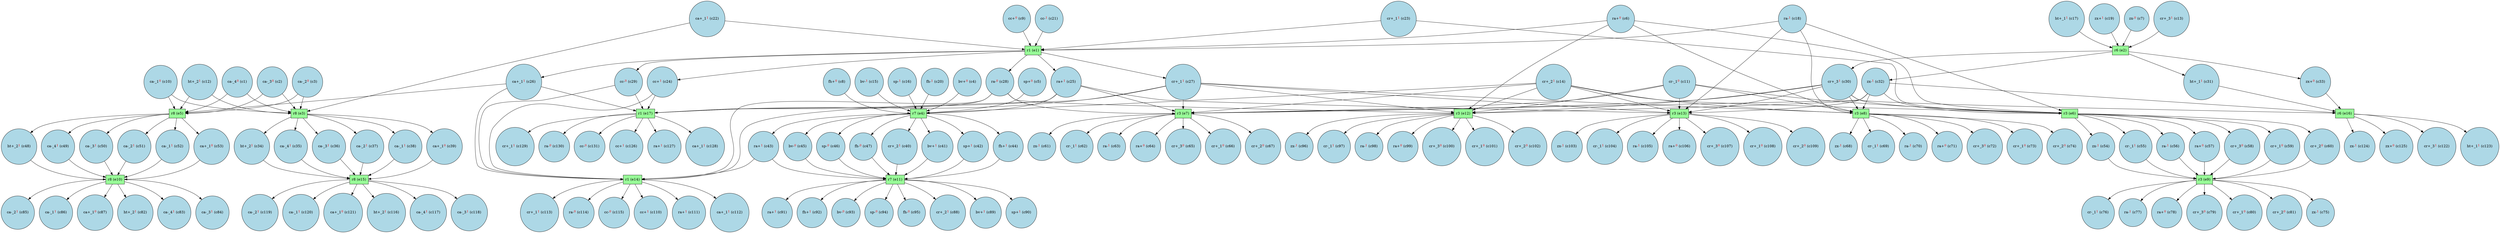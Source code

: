 digraph test {
  c1 -> e5;
  c1 -> e3;
  c2 -> e5;
  c2 -> e3;
  c3 -> e5;
  c3 -> e3;
  c4 -> e4;
  c5 -> e4;
  c6 -> e12;
  c6 -> e8;
  c6 -> e6;
  c6 -> e1;
  c7 -> e2;
  c8 -> e4;
  c9 -> e1;
  c10 -> e5;
  c10 -> e3;
  c11 -> e12;
  c11 -> e8;
  c11 -> e13;
  c11 -> e7;
  c11 -> e6;
  c12 -> e5;
  c12 -> e3;
  c13 -> e2;
  c14 -> e12;
  c14 -> e8;
  c14 -> e13;
  c14 -> e7;
  c14 -> e6;
  c14 -> e4;
  c15 -> e4;
  c16 -> e4;
  c17 -> e2;
  c18 -> e8;
  c18 -> e13;
  c18 -> e6;
  c18 -> e1;
  c19 -> e2;
  c20 -> e4;
  c21 -> e1;
  c22 -> e3;
  c22 -> e1;
  c23 -> e6;
  c23 -> e1;
  e1 -> c24;
  c24 -> e14;
  c24 -> e17;
  e1 -> c25;
  c25 -> e13;
  c25 -> e7;
  c25 -> e4;
  c25 -> e17;
  e1 -> c26;
  c26 -> e14;
  c26 -> e5;
  c26 -> e17;
  e1 -> c27;
  c27 -> e12;
  c27 -> e8;
  c27 -> e13;
  c27 -> e7;
  c27 -> e14;
  c27 -> e17;
  e1 -> c28;
  c28 -> e12;
  c28 -> e7;
  c28 -> e14;
  c28 -> e17;
  e1 -> c29;
  c29 -> e14;
  c29 -> e17;
  e2 -> c30;
  c30 -> e12;
  c30 -> e8;
  c30 -> e13;
  c30 -> e7;
  c30 -> e16;
  c30 -> e6;
  e2 -> c31;
  c31 -> e16;
  e2 -> c32;
  c32 -> e12;
  c32 -> e8;
  c32 -> e13;
  c32 -> e7;
  c32 -> e16;
  c32 -> e6;
  e2 -> c33;
  c33 -> e16;
  e3 -> c34;
  c34 -> e15;
  e3 -> c35;
  c35 -> e15;
  e3 -> c36;
  c36 -> e15;
  e3 -> c37;
  c37 -> e15;
  e3 -> c38;
  c38 -> e15;
  e3 -> c39;
  c39 -> e15;
  e4 -> c40;
  c40 -> e11;
  e4 -> c41;
  c41 -> e11;
  e4 -> c42;
  c42 -> e11;
  e4 -> c43;
  c43 -> e11;
  c43 -> e14;
  e4 -> c44;
  c44 -> e11;
  e4 -> c45;
  c45 -> e11;
  e4 -> c46;
  c46 -> e11;
  e4 -> c47;
  c47 -> e11;
  e5 -> c48;
  c48 -> e10;
  e5 -> c49;
  c49 -> e10;
  e5 -> c50;
  c50 -> e10;
  e5 -> c51;
  c51 -> e10;
  e5 -> c52;
  c52 -> e10;
  e5 -> c53;
  c53 -> e10;
  e6 -> c54;
  c54 -> e9;
  e6 -> c55;
  c55 -> e9;
  e6 -> c56;
  c56 -> e9;
  e6 -> c57;
  c57 -> e9;
  e6 -> c58;
  c58 -> e9;
  e6 -> c59;
  c59 -> e9;
  e6 -> c60;
  c60 -> e9;
  e7 -> c61;
  e7 -> c62;
  e7 -> c63;
  e7 -> c64;
  e7 -> c65;
  e7 -> c66;
  e7 -> c67;
  e8 -> c68;
  e8 -> c69;
  e8 -> c70;
  e8 -> c71;
  e8 -> c72;
  e8 -> c73;
  e8 -> c74;
  e9 -> c75;
  e9 -> c76;
  e9 -> c77;
  e9 -> c78;
  e9 -> c79;
  e9 -> c80;
  e9 -> c81;
  e10 -> c82;
  e10 -> c83;
  e10 -> c84;
  e10 -> c85;
  e10 -> c86;
  e10 -> c87;
  e11 -> c88;
  e11 -> c89;
  e11 -> c90;
  e11 -> c91;
  e11 -> c92;
  e11 -> c93;
  e11 -> c94;
  e11 -> c95;
  e12 -> c96;
  e12 -> c97;
  e12 -> c98;
  e12 -> c99;
  e12 -> c100;
  e12 -> c101;
  e12 -> c102;
  e13 -> c103;
  e13 -> c104;
  e13 -> c105;
  e13 -> c106;
  e13 -> c107;
  e13 -> c108;
  e13 -> c109;
  e14 -> c110;
  e14 -> c111;
  e14 -> c112;
  e14 -> c113;
  e14 -> c114;
  e14 -> c115;
  e15 -> c116;
  e15 -> c117;
  e15 -> c118;
  e15 -> c119;
  e15 -> c120;
  e15 -> c121;
  e16 -> c122;
  e16 -> c123;
  e16 -> c124;
  e16 -> c125;
  e17 -> c126;
  e17 -> c127;
  e17 -> c128;
  e17 -> c129;
  e17 -> c130;
  e17 -> c131;
  c1 [fillcolor=lightblue label= <ca-_4<FONT COLOR="red"><SUP>0</SUP></FONT>&nbsp;(c1)> shape=circle style=filled];
  c2 [fillcolor=lightblue label= <ca-_3<FONT COLOR="red"><SUP>0</SUP></FONT>&nbsp;(c2)> shape=circle style=filled];
  c3 [fillcolor=lightblue label= <ca-_2<FONT COLOR="red"><SUP>0</SUP></FONT>&nbsp;(c3)> shape=circle style=filled];
  c4 [fillcolor=lightblue label= <bv+<FONT COLOR="red"><SUP>0</SUP></FONT>&nbsp;(c4)> shape=circle style=filled];
  c5 [fillcolor=lightblue label= <sp+<FONT COLOR="red"><SUP>0</SUP></FONT>&nbsp;(c5)> shape=circle style=filled];
  c6 [fillcolor=lightblue label= <ra+<FONT COLOR="red"><SUP>0</SUP></FONT>&nbsp;(c6)> shape=circle style=filled];
  c7 [fillcolor=lightblue label= <zx-<FONT COLOR="red"><SUP>0</SUP></FONT>&nbsp;(c7)> shape=circle style=filled];
  c8 [fillcolor=lightblue label= <fh+<FONT COLOR="red"><SUP>0</SUP></FONT>&nbsp;(c8)> shape=circle style=filled];
  c9 [fillcolor=lightblue label= <cc+<FONT COLOR="red"><SUP>0</SUP></FONT>&nbsp;(c9)> shape=circle style=filled];
  c10 [fillcolor=lightblue label= <ca-_1<FONT COLOR="red"><SUP>0</SUP></FONT>&nbsp;(c10)> shape=circle style=filled];
  c11 [fillcolor=lightblue label= <cr-_1<FONT COLOR="red"><SUP>0</SUP></FONT>&nbsp;(c11)> shape=circle style=filled];
  c12 [fillcolor=lightblue label= <ht+_2<FONT COLOR="red"><SUP>1</SUP></FONT>&nbsp;(c12)> shape=circle style=filled];
  c13 [fillcolor=lightblue label= <cr+_3<FONT COLOR="red"><SUP>1</SUP></FONT>&nbsp;(c13)> shape=circle style=filled];
  c14 [fillcolor=lightblue label= <cr+_2<FONT COLOR="red"><SUP>1</SUP></FONT>&nbsp;(c14)> shape=circle style=filled];
  c15 [fillcolor=lightblue label= <bv-<FONT COLOR="red"><SUP>1</SUP></FONT>&nbsp;(c15)> shape=circle style=filled];
  c16 [fillcolor=lightblue label= <sp-<FONT COLOR="red"><SUP>1</SUP></FONT>&nbsp;(c16)> shape=circle style=filled];
  c17 [fillcolor=lightblue label= <ht+_1<FONT COLOR="red"><SUP>1</SUP></FONT>&nbsp;(c17)> shape=circle style=filled];
  c18 [fillcolor=lightblue label= <ra-<FONT COLOR="red"><SUP>1</SUP></FONT>&nbsp;(c18)> shape=circle style=filled];
  c19 [fillcolor=lightblue label= <zx+<FONT COLOR="red"><SUP>1</SUP></FONT>&nbsp;(c19)> shape=circle style=filled];
  c20 [fillcolor=lightblue label= <fh-<FONT COLOR="red"><SUP>1</SUP></FONT>&nbsp;(c20)> shape=circle style=filled];
  c21 [fillcolor=lightblue label= <cc-<FONT COLOR="red"><SUP>1</SUP></FONT>&nbsp;(c21)> shape=circle style=filled];
  c22 [fillcolor=lightblue label= <ca+_1<FONT COLOR="red"><SUP>1</SUP></FONT>&nbsp;(c22)> shape=circle style=filled];
  c23 [fillcolor=lightblue label= <cr+_1<FONT COLOR="red"><SUP>1</SUP></FONT>&nbsp;(c23)> shape=circle style=filled];
  c24 [fillcolor=lightblue label= <cc+<FONT COLOR="red"><SUP>1</SUP></FONT>&nbsp;(c24)> shape=circle style=filled];
  c25 [fillcolor=lightblue label= <ra+<FONT COLOR="red"><SUP>1</SUP></FONT>&nbsp;(c25)> shape=circle style=filled];
  c26 [fillcolor=lightblue label= <ca+_1<FONT COLOR="red"><SUP>1</SUP></FONT>&nbsp;(c26)> shape=circle style=filled];
  c27 [fillcolor=lightblue label= <cr+_1<FONT COLOR="red"><SUP>1</SUP></FONT>&nbsp;(c27)> shape=circle style=filled];
  c28 [fillcolor=lightblue label= <ra-<FONT COLOR="red"><SUP>0</SUP></FONT>&nbsp;(c28)> shape=circle style=filled];
  c29 [fillcolor=lightblue label= <cc-<FONT COLOR="red"><SUP>0</SUP></FONT>&nbsp;(c29)> shape=circle style=filled];
  c30 [fillcolor=lightblue label= <cr+_3<FONT COLOR="red"><SUP>1</SUP></FONT>&nbsp;(c30)> shape=circle style=filled];
  c31 [fillcolor=lightblue label= <ht+_1<FONT COLOR="red"><SUP>1</SUP></FONT>&nbsp;(c31)> shape=circle style=filled];
  c32 [fillcolor=lightblue label= <zx-<FONT COLOR="red"><SUP>1</SUP></FONT>&nbsp;(c32)> shape=circle style=filled];
  c33 [fillcolor=lightblue label= <zx+<FONT COLOR="red"><SUP>0</SUP></FONT>&nbsp;(c33)> shape=circle style=filled];
  c34 [fillcolor=lightblue label= <ht+_2<FONT COLOR="red"><SUP>1</SUP></FONT>&nbsp;(c34)> shape=circle style=filled];
  c35 [fillcolor=lightblue label= <ca-_4<FONT COLOR="red"><SUP>1</SUP></FONT>&nbsp;(c35)> shape=circle style=filled];
  c36 [fillcolor=lightblue label= <ca-_3<FONT COLOR="red"><SUP>1</SUP></FONT>&nbsp;(c36)> shape=circle style=filled];
  c37 [fillcolor=lightblue label= <ca-_2<FONT COLOR="red"><SUP>1</SUP></FONT>&nbsp;(c37)> shape=circle style=filled];
  c38 [fillcolor=lightblue label= <ca-_1<FONT COLOR="red"><SUP>1</SUP></FONT>&nbsp;(c38)> shape=circle style=filled];
  c39 [fillcolor=lightblue label= <ca+_1<FONT COLOR="red"><SUP>0</SUP></FONT>&nbsp;(c39)> shape=circle style=filled];
  c40 [fillcolor=lightblue label= <cr+_2<FONT COLOR="red"><SUP>1</SUP></FONT>&nbsp;(c40)> shape=circle style=filled];
  c41 [fillcolor=lightblue label= <bv+<FONT COLOR="red"><SUP>1</SUP></FONT>&nbsp;(c41)> shape=circle style=filled];
  c42 [fillcolor=lightblue label= <sp+<FONT COLOR="red"><SUP>1</SUP></FONT>&nbsp;(c42)> shape=circle style=filled];
  c43 [fillcolor=lightblue label= <ra+<FONT COLOR="red"><SUP>1</SUP></FONT>&nbsp;(c43)> shape=circle style=filled];
  c44 [fillcolor=lightblue label= <fh+<FONT COLOR="red"><SUP>1</SUP></FONT>&nbsp;(c44)> shape=circle style=filled];
  c45 [fillcolor=lightblue label= <bv-<FONT COLOR="red"><SUP>0</SUP></FONT>&nbsp;(c45)> shape=circle style=filled];
  c46 [fillcolor=lightblue label= <sp-<FONT COLOR="red"><SUP>0</SUP></FONT>&nbsp;(c46)> shape=circle style=filled];
  c47 [fillcolor=lightblue label= <fh-<FONT COLOR="red"><SUP>0</SUP></FONT>&nbsp;(c47)> shape=circle style=filled];
  c48 [fillcolor=lightblue label= <ht+_2<FONT COLOR="red"><SUP>1</SUP></FONT>&nbsp;(c48)> shape=circle style=filled];
  c49 [fillcolor=lightblue label= <ca-_4<FONT COLOR="red"><SUP>1</SUP></FONT>&nbsp;(c49)> shape=circle style=filled];
  c50 [fillcolor=lightblue label= <ca-_3<FONT COLOR="red"><SUP>1</SUP></FONT>&nbsp;(c50)> shape=circle style=filled];
  c51 [fillcolor=lightblue label= <ca-_2<FONT COLOR="red"><SUP>1</SUP></FONT>&nbsp;(c51)> shape=circle style=filled];
  c52 [fillcolor=lightblue label= <ca-_1<FONT COLOR="red"><SUP>1</SUP></FONT>&nbsp;(c52)> shape=circle style=filled];
  c53 [fillcolor=lightblue label= <ca+_1<FONT COLOR="red"><SUP>0</SUP></FONT>&nbsp;(c53)> shape=circle style=filled];
  c54 [fillcolor=lightblue label= <zx-<FONT COLOR="red"><SUP>1</SUP></FONT>&nbsp;(c54)> shape=circle style=filled];
  c55 [fillcolor=lightblue label= <cr-_1<FONT COLOR="red"><SUP>1</SUP></FONT>&nbsp;(c55)> shape=circle style=filled];
  c56 [fillcolor=lightblue label= <ra-<FONT COLOR="red"><SUP>1</SUP></FONT>&nbsp;(c56)> shape=circle style=filled];
  c57 [fillcolor=lightblue label= <ra+<FONT COLOR="red"><SUP>0</SUP></FONT>&nbsp;(c57)> shape=circle style=filled];
  c58 [fillcolor=lightblue label= <cr+_3<FONT COLOR="red"><SUP>0</SUP></FONT>&nbsp;(c58)> shape=circle style=filled];
  c59 [fillcolor=lightblue label= <cr+_1<FONT COLOR="red"><SUP>0</SUP></FONT>&nbsp;(c59)> shape=circle style=filled];
  c60 [fillcolor=lightblue label= <cr+_2<FONT COLOR="red"><SUP>0</SUP></FONT>&nbsp;(c60)> shape=circle style=filled];
  c61 [fillcolor=lightblue label= <zx-<FONT COLOR="red"><SUP>1</SUP></FONT>&nbsp;(c61)> shape=circle style=filled];
  c62 [fillcolor=lightblue label= <cr-_1<FONT COLOR="red"><SUP>1</SUP></FONT>&nbsp;(c62)> shape=circle style=filled];
  c63 [fillcolor=lightblue label= <ra-<FONT COLOR="red"><SUP>1</SUP></FONT>&nbsp;(c63)> shape=circle style=filled];
  c64 [fillcolor=lightblue label= <ra+<FONT COLOR="red"><SUP>0</SUP></FONT>&nbsp;(c64)> shape=circle style=filled];
  c65 [fillcolor=lightblue label= <cr+_3<FONT COLOR="red"><SUP>0</SUP></FONT>&nbsp;(c65)> shape=circle style=filled];
  c66 [fillcolor=lightblue label= <cr+_1<FONT COLOR="red"><SUP>0</SUP></FONT>&nbsp;(c66)> shape=circle style=filled];
  c67 [fillcolor=lightblue label= <cr+_2<FONT COLOR="red"><SUP>0</SUP></FONT>&nbsp;(c67)> shape=circle style=filled];
  c68 [fillcolor=lightblue label= <zx-<FONT COLOR="red"><SUP>1</SUP></FONT>&nbsp;(c68)> shape=circle style=filled];
  c69 [fillcolor=lightblue label= <cr-_1<FONT COLOR="red"><SUP>1</SUP></FONT>&nbsp;(c69)> shape=circle style=filled];
  c70 [fillcolor=lightblue label= <ra-<FONT COLOR="red"><SUP>1</SUP></FONT>&nbsp;(c70)> shape=circle style=filled];
  c71 [fillcolor=lightblue label= <ra+<FONT COLOR="red"><SUP>0</SUP></FONT>&nbsp;(c71)> shape=circle style=filled];
  c72 [fillcolor=lightblue label= <cr+_3<FONT COLOR="red"><SUP>0</SUP></FONT>&nbsp;(c72)> shape=circle style=filled];
  c73 [fillcolor=lightblue label= <cr+_1<FONT COLOR="red"><SUP>0</SUP></FONT>&nbsp;(c73)> shape=circle style=filled];
  c74 [fillcolor=lightblue label= <cr+_2<FONT COLOR="red"><SUP>0</SUP></FONT>&nbsp;(c74)> shape=circle style=filled];
  c75 [fillcolor=lightblue label= <zx-<FONT COLOR="red"><SUP>1</SUP></FONT>&nbsp;(c75)> shape=circle style=filled];
  c76 [fillcolor=lightblue label= <cr-_1<FONT COLOR="red"><SUP>1</SUP></FONT>&nbsp;(c76)> shape=circle style=filled];
  c77 [fillcolor=lightblue label= <ra-<FONT COLOR="red"><SUP>1</SUP></FONT>&nbsp;(c77)> shape=circle style=filled];
  c78 [fillcolor=lightblue label= <ra+<FONT COLOR="red"><SUP>0</SUP></FONT>&nbsp;(c78)> shape=circle style=filled];
  c79 [fillcolor=lightblue label= <cr+_3<FONT COLOR="red"><SUP>0</SUP></FONT>&nbsp;(c79)> shape=circle style=filled];
  c80 [fillcolor=lightblue label= <cr+_1<FONT COLOR="red"><SUP>0</SUP></FONT>&nbsp;(c80)> shape=circle style=filled];
  c81 [fillcolor=lightblue label= <cr+_2<FONT COLOR="red"><SUP>0</SUP></FONT>&nbsp;(c81)> shape=circle style=filled];
  c82 [fillcolor=lightblue label= <ht+_2<FONT COLOR="red"><SUP>1</SUP></FONT>&nbsp;(c82)> shape=circle style=filled];
  c83 [fillcolor=lightblue label= <ca-_4<FONT COLOR="red"><SUP>1</SUP></FONT>&nbsp;(c83)> shape=circle style=filled];
  c84 [fillcolor=lightblue label= <ca-_3<FONT COLOR="red"><SUP>1</SUP></FONT>&nbsp;(c84)> shape=circle style=filled];
  c85 [fillcolor=lightblue label= <ca-_2<FONT COLOR="red"><SUP>1</SUP></FONT>&nbsp;(c85)> shape=circle style=filled];
  c86 [fillcolor=lightblue label= <ca-_1<FONT COLOR="red"><SUP>1</SUP></FONT>&nbsp;(c86)> shape=circle style=filled];
  c87 [fillcolor=lightblue label= <ca+_1<FONT COLOR="red"><SUP>0</SUP></FONT>&nbsp;(c87)> shape=circle style=filled];
  c88 [fillcolor=lightblue label= <cr+_2<FONT COLOR="red"><SUP>1</SUP></FONT>&nbsp;(c88)> shape=circle style=filled];
  c89 [fillcolor=lightblue label= <bv+<FONT COLOR="red"><SUP>1</SUP></FONT>&nbsp;(c89)> shape=circle style=filled];
  c90 [fillcolor=lightblue label= <sp+<FONT COLOR="red"><SUP>1</SUP></FONT>&nbsp;(c90)> shape=circle style=filled];
  c91 [fillcolor=lightblue label= <ra+<FONT COLOR="red"><SUP>1</SUP></FONT>&nbsp;(c91)> shape=circle style=filled];
  c92 [fillcolor=lightblue label= <fh+<FONT COLOR="red"><SUP>1</SUP></FONT>&nbsp;(c92)> shape=circle style=filled];
  c93 [fillcolor=lightblue label= <bv-<FONT COLOR="red"><SUP>0</SUP></FONT>&nbsp;(c93)> shape=circle style=filled];
  c94 [fillcolor=lightblue label= <sp-<FONT COLOR="red"><SUP>0</SUP></FONT>&nbsp;(c94)> shape=circle style=filled];
  c95 [fillcolor=lightblue label= <fh-<FONT COLOR="red"><SUP>0</SUP></FONT>&nbsp;(c95)> shape=circle style=filled];
  c96 [fillcolor=lightblue label= <zx-<FONT COLOR="red"><SUP>1</SUP></FONT>&nbsp;(c96)> shape=circle style=filled];
  c97 [fillcolor=lightblue label= <cr-_1<FONT COLOR="red"><SUP>1</SUP></FONT>&nbsp;(c97)> shape=circle style=filled];
  c98 [fillcolor=lightblue label= <ra-<FONT COLOR="red"><SUP>1</SUP></FONT>&nbsp;(c98)> shape=circle style=filled];
  c99 [fillcolor=lightblue label= <ra+<FONT COLOR="red"><SUP>0</SUP></FONT>&nbsp;(c99)> shape=circle style=filled];
  c100 [fillcolor=lightblue label= <cr+_3<FONT COLOR="red"><SUP>0</SUP></FONT>&nbsp;(c100)> shape=circle style=filled];
  c101 [fillcolor=lightblue label= <cr+_1<FONT COLOR="red"><SUP>0</SUP></FONT>&nbsp;(c101)> shape=circle style=filled];
  c102 [fillcolor=lightblue label= <cr+_2<FONT COLOR="red"><SUP>0</SUP></FONT>&nbsp;(c102)> shape=circle style=filled];
  c103 [fillcolor=lightblue label= <zx-<FONT COLOR="red"><SUP>1</SUP></FONT>&nbsp;(c103)> shape=circle style=filled];
  c104 [fillcolor=lightblue label= <cr-_1<FONT COLOR="red"><SUP>1</SUP></FONT>&nbsp;(c104)> shape=circle style=filled];
  c105 [fillcolor=lightblue label= <ra-<FONT COLOR="red"><SUP>1</SUP></FONT>&nbsp;(c105)> shape=circle style=filled];
  c106 [fillcolor=lightblue label= <ra+<FONT COLOR="red"><SUP>0</SUP></FONT>&nbsp;(c106)> shape=circle style=filled];
  c107 [fillcolor=lightblue label= <cr+_3<FONT COLOR="red"><SUP>0</SUP></FONT>&nbsp;(c107)> shape=circle style=filled];
  c108 [fillcolor=lightblue label= <cr+_1<FONT COLOR="red"><SUP>0</SUP></FONT>&nbsp;(c108)> shape=circle style=filled];
  c109 [fillcolor=lightblue label= <cr+_2<FONT COLOR="red"><SUP>0</SUP></FONT>&nbsp;(c109)> shape=circle style=filled];
  c110 [fillcolor=lightblue label= <cc+<FONT COLOR="red"><SUP>1</SUP></FONT>&nbsp;(c110)> shape=circle style=filled];
  c111 [fillcolor=lightblue label= <ra+<FONT COLOR="red"><SUP>1</SUP></FONT>&nbsp;(c111)> shape=circle style=filled];
  c112 [fillcolor=lightblue label= <ca+_1<FONT COLOR="red"><SUP>1</SUP></FONT>&nbsp;(c112)> shape=circle style=filled];
  c113 [fillcolor=lightblue label= <cr+_1<FONT COLOR="red"><SUP>1</SUP></FONT>&nbsp;(c113)> shape=circle style=filled];
  c114 [fillcolor=lightblue label= <ra-<FONT COLOR="red"><SUP>0</SUP></FONT>&nbsp;(c114)> shape=circle style=filled];
  c115 [fillcolor=lightblue label= <cc-<FONT COLOR="red"><SUP>0</SUP></FONT>&nbsp;(c115)> shape=circle style=filled];
  c116 [fillcolor=lightblue label= <ht+_2<FONT COLOR="red"><SUP>1</SUP></FONT>&nbsp;(c116)> shape=circle style=filled];
  c117 [fillcolor=lightblue label= <ca-_4<FONT COLOR="red"><SUP>1</SUP></FONT>&nbsp;(c117)> shape=circle style=filled];
  c118 [fillcolor=lightblue label= <ca-_3<FONT COLOR="red"><SUP>1</SUP></FONT>&nbsp;(c118)> shape=circle style=filled];
  c119 [fillcolor=lightblue label= <ca-_2<FONT COLOR="red"><SUP>1</SUP></FONT>&nbsp;(c119)> shape=circle style=filled];
  c120 [fillcolor=lightblue label= <ca-_1<FONT COLOR="red"><SUP>1</SUP></FONT>&nbsp;(c120)> shape=circle style=filled];
  c121 [fillcolor=lightblue label= <ca+_1<FONT COLOR="red"><SUP>0</SUP></FONT>&nbsp;(c121)> shape=circle style=filled];
  c122 [fillcolor=lightblue label= <cr+_3<FONT COLOR="red"><SUP>1</SUP></FONT>&nbsp;(c122)> shape=circle style=filled];
  c123 [fillcolor=lightblue label= <ht+_1<FONT COLOR="red"><SUP>1</SUP></FONT>&nbsp;(c123)> shape=circle style=filled];
  c124 [fillcolor=lightblue label= <zx-<FONT COLOR="red"><SUP>1</SUP></FONT>&nbsp;(c124)> shape=circle style=filled];
  c125 [fillcolor=lightblue label= <zx+<FONT COLOR="red"><SUP>0</SUP></FONT>&nbsp;(c125)> shape=circle style=filled];
  c126 [fillcolor=lightblue label= <cc+<FONT COLOR="red"><SUP>1</SUP></FONT>&nbsp;(c126)> shape=circle style=filled];
  c127 [fillcolor=lightblue label= <ra+<FONT COLOR="red"><SUP>1</SUP></FONT>&nbsp;(c127)> shape=circle style=filled];
  c128 [fillcolor=lightblue label= <ca+_1<FONT COLOR="red"><SUP>1</SUP></FONT>&nbsp;(c128)> shape=circle style=filled];
  c129 [fillcolor=lightblue label= <cr+_1<FONT COLOR="red"><SUP>1</SUP></FONT>&nbsp;(c129)> shape=circle style=filled];
  c130 [fillcolor=lightblue label= <ra-<FONT COLOR="red"><SUP>0</SUP></FONT>&nbsp;(c130)> shape=circle style=filled];
  c131 [fillcolor=lightblue label= <cc-<FONT COLOR="red"><SUP>0</SUP></FONT>&nbsp;(c131)> shape=circle style=filled];
  e1 [fillcolor=palegreen label="r1 (e1)" shape=box style=filled];
  e2 [fillcolor=palegreen label="r6 (e2)" shape=box style=filled];
  e3 [fillcolor=palegreen label="r8 (e3)" shape=box style=filled];
  e4 [fillcolor=palegreen label="r7 (e4)" shape=box style=filled];
  e5 [fillcolor=palegreen label="r8 (e5)" shape=box style=filled];
  e6 [fillcolor=palegreen label="r3 (e6)" shape=box style=filled];
  e7 [fillcolor=palegreen label="r3 (e7)" shape=box style=filled];
  e8 [fillcolor=palegreen label="r3 (e8)" shape=box style=filled];
  e9 [fillcolor=palegreen label="r3 (e9)" shape=box style=filled];
  e10 [fillcolor=palegreen label="r8 (e10)" shape=box style=filled];
  e11 [fillcolor=palegreen label="r7 (e11)" shape=box style=filled];
  e12 [fillcolor=palegreen label="r3 (e12)" shape=box style=filled];
  e13 [fillcolor=palegreen label="r3 (e13)" shape=box style=filled];
  e14 [fillcolor=palegreen label="r1 (e14)" shape=box style=filled];
  e15 [fillcolor=palegreen label="r8 (e15)" shape=box style=filled];
  e16 [fillcolor=palegreen label="r6 (e16)" shape=box style=filled];
  e17 [fillcolor=palegreen label="r1 (e17)" shape=box style=filled];
}
